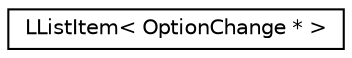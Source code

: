 digraph "Graphical Class Hierarchy"
{
 // LATEX_PDF_SIZE
  edge [fontname="Helvetica",fontsize="10",labelfontname="Helvetica",labelfontsize="10"];
  node [fontname="Helvetica",fontsize="10",shape=record];
  rankdir="LR";
  Node0 [label="LListItem\< OptionChange * \>",height=0.2,width=0.4,color="black", fillcolor="white", style="filled",URL="$classLListItem.html",tooltip=" "];
}
